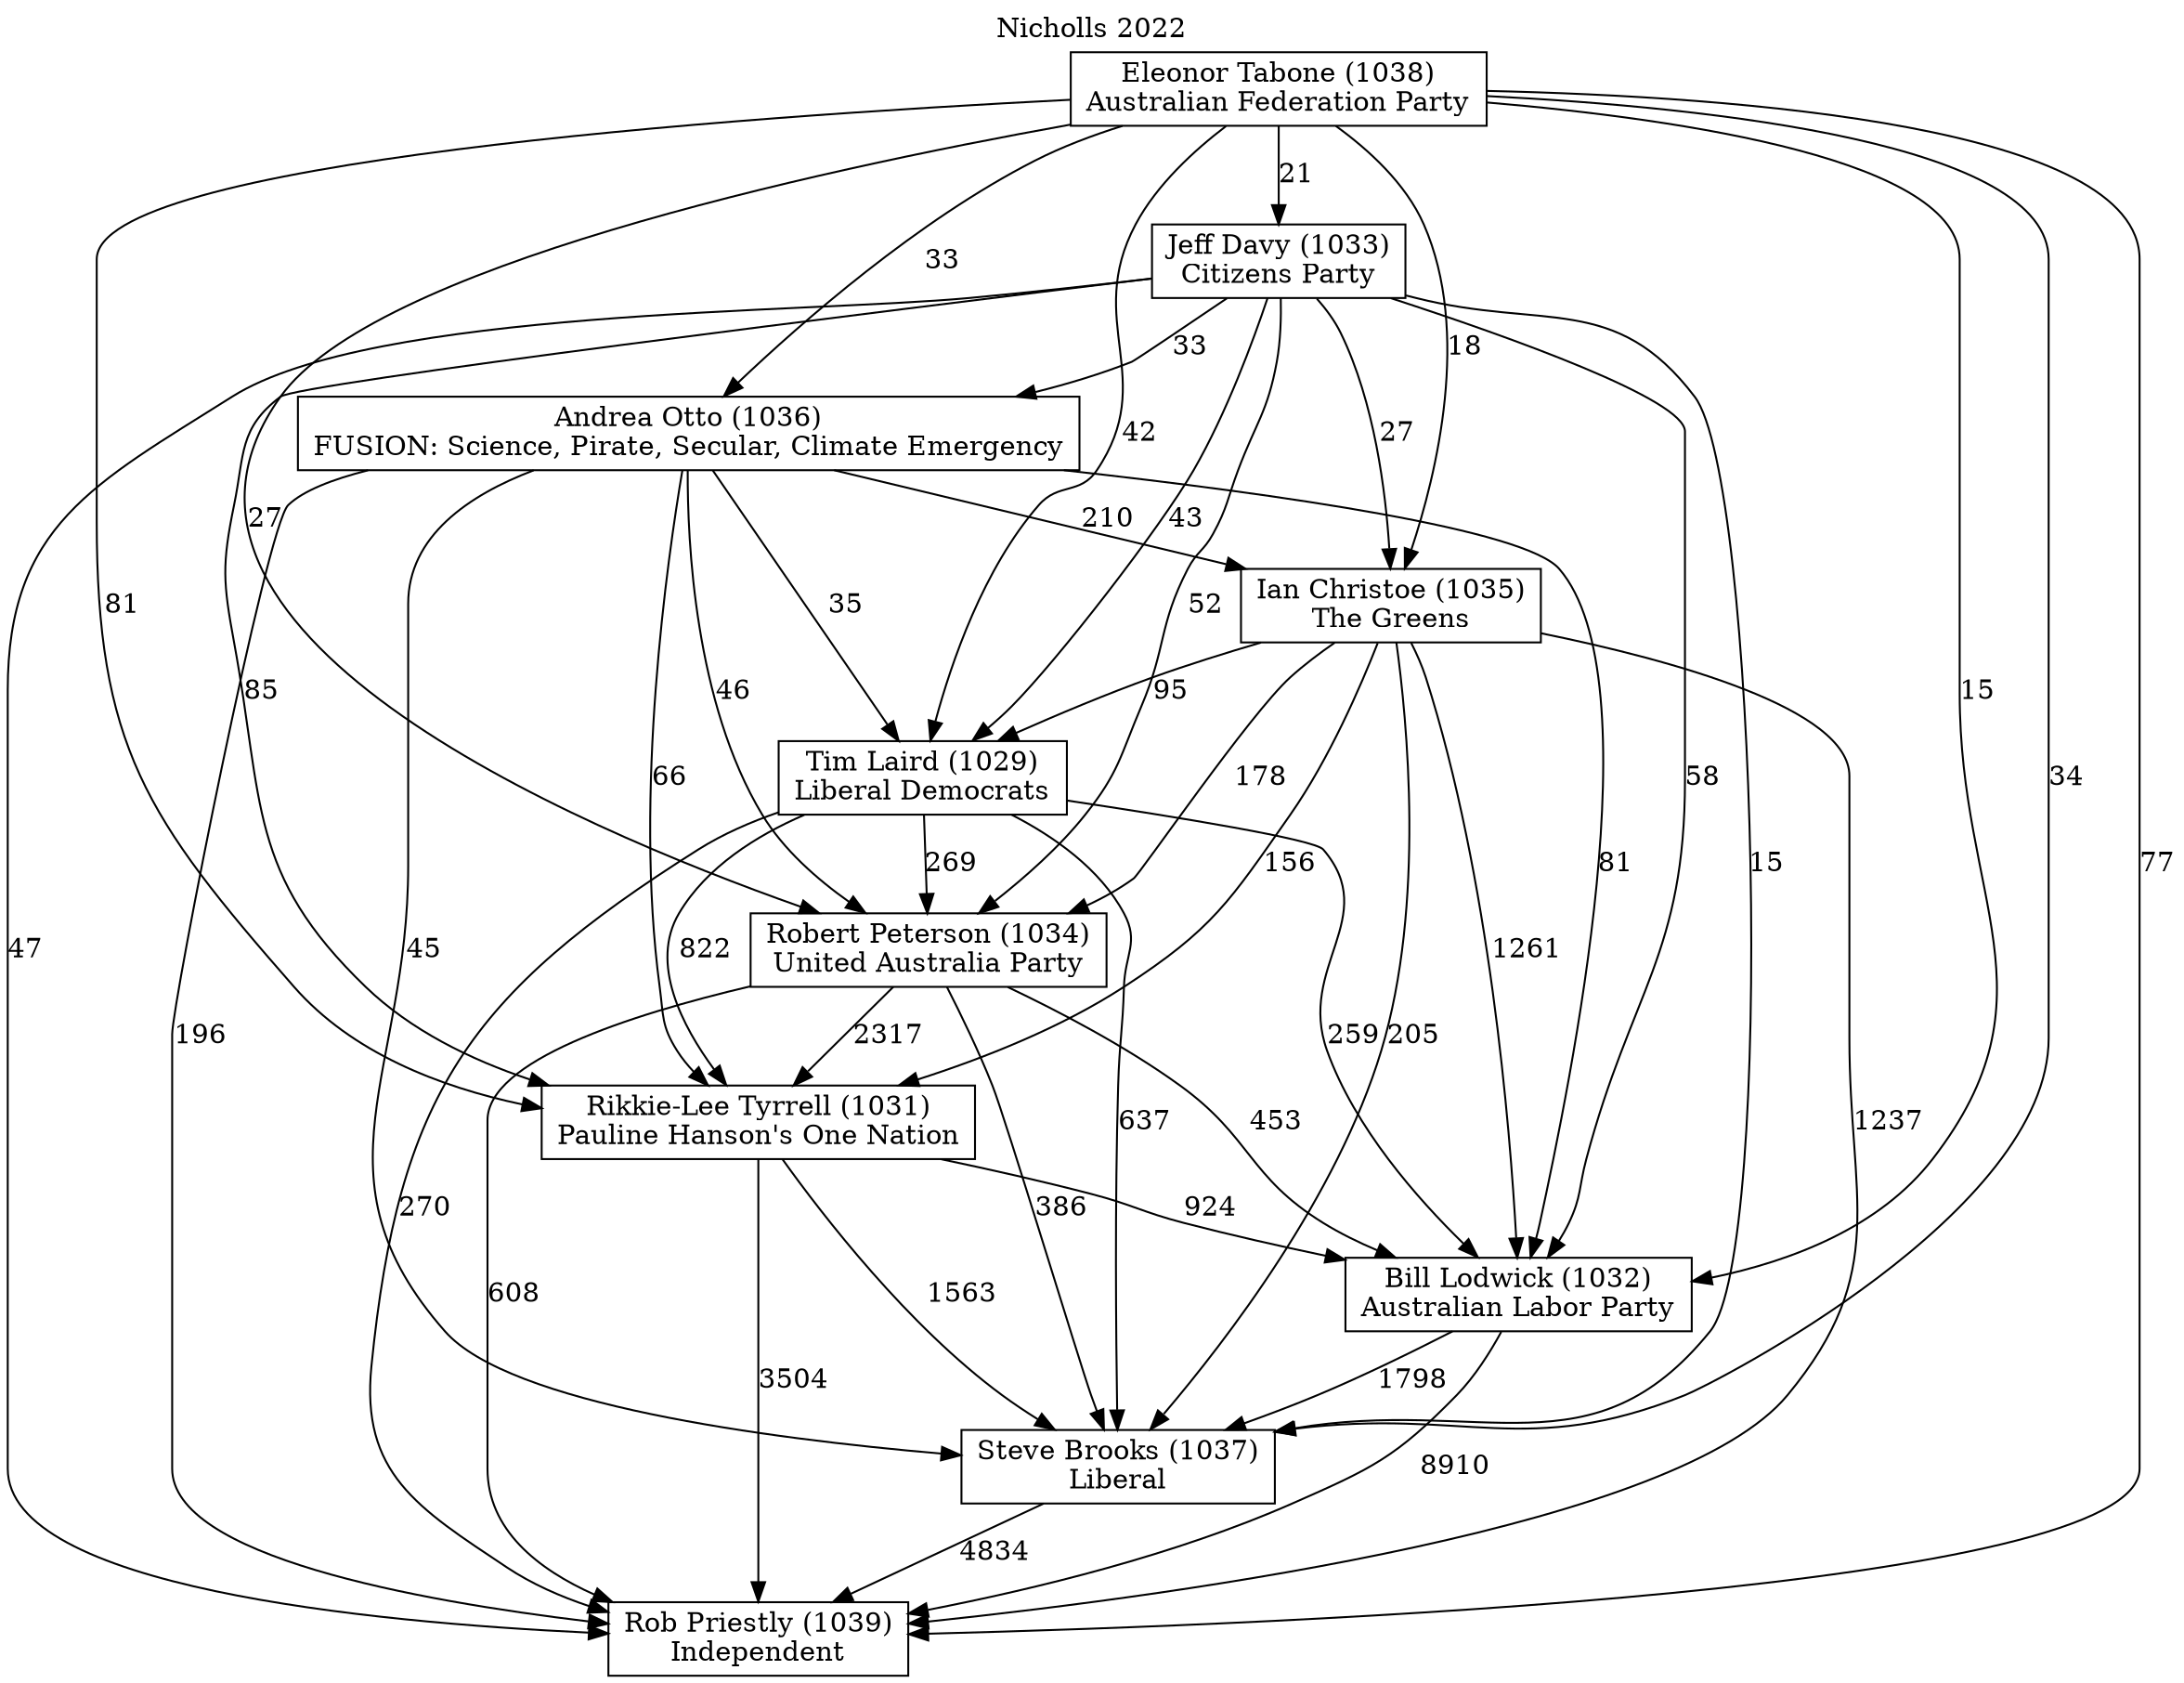 // House preference flow
digraph "Rob Priestly (1039)_Nicholls_2022" {
	graph [label="Nicholls 2022" labelloc=t mclimit=10]
	node [shape=box]
	"Steve Brooks (1037)" [label="Steve Brooks (1037)
Liberal"]
	"Eleonor Tabone (1038)" [label="Eleonor Tabone (1038)
Australian Federation Party"]
	"Andrea Otto (1036)" [label="Andrea Otto (1036)
FUSION: Science, Pirate, Secular, Climate Emergency"]
	"Rikkie-Lee Tyrrell (1031)" [label="Rikkie-Lee Tyrrell (1031)
Pauline Hanson's One Nation"]
	"Robert Peterson (1034)" [label="Robert Peterson (1034)
United Australia Party"]
	"Ian Christoe (1035)" [label="Ian Christoe (1035)
The Greens"]
	"Jeff Davy (1033)" [label="Jeff Davy (1033)
Citizens Party"]
	"Rob Priestly (1039)" [label="Rob Priestly (1039)
Independent"]
	"Bill Lodwick (1032)" [label="Bill Lodwick (1032)
Australian Labor Party"]
	"Tim Laird (1029)" [label="Tim Laird (1029)
Liberal Democrats"]
	"Ian Christoe (1035)" -> "Tim Laird (1029)" [label=95]
	"Andrea Otto (1036)" -> "Ian Christoe (1035)" [label=210]
	"Andrea Otto (1036)" -> "Rob Priestly (1039)" [label=196]
	"Eleonor Tabone (1038)" -> "Jeff Davy (1033)" [label=21]
	"Eleonor Tabone (1038)" -> "Rob Priestly (1039)" [label=77]
	"Andrea Otto (1036)" -> "Bill Lodwick (1032)" [label=81]
	"Tim Laird (1029)" -> "Rikkie-Lee Tyrrell (1031)" [label=822]
	"Eleonor Tabone (1038)" -> "Steve Brooks (1037)" [label=34]
	"Tim Laird (1029)" -> "Robert Peterson (1034)" [label=269]
	"Jeff Davy (1033)" -> "Rikkie-Lee Tyrrell (1031)" [label=85]
	"Robert Peterson (1034)" -> "Steve Brooks (1037)" [label=386]
	"Andrea Otto (1036)" -> "Robert Peterson (1034)" [label=46]
	"Robert Peterson (1034)" -> "Bill Lodwick (1032)" [label=453]
	"Ian Christoe (1035)" -> "Steve Brooks (1037)" [label=205]
	"Rikkie-Lee Tyrrell (1031)" -> "Steve Brooks (1037)" [label=1563]
	"Jeff Davy (1033)" -> "Steve Brooks (1037)" [label=15]
	"Andrea Otto (1036)" -> "Tim Laird (1029)" [label=35]
	"Eleonor Tabone (1038)" -> "Andrea Otto (1036)" [label=33]
	"Jeff Davy (1033)" -> "Bill Lodwick (1032)" [label=58]
	"Bill Lodwick (1032)" -> "Steve Brooks (1037)" [label=1798]
	"Ian Christoe (1035)" -> "Robert Peterson (1034)" [label=178]
	"Robert Peterson (1034)" -> "Rikkie-Lee Tyrrell (1031)" [label=2317]
	"Tim Laird (1029)" -> "Bill Lodwick (1032)" [label=259]
	"Eleonor Tabone (1038)" -> "Rikkie-Lee Tyrrell (1031)" [label=81]
	"Ian Christoe (1035)" -> "Bill Lodwick (1032)" [label=1261]
	"Steve Brooks (1037)" -> "Rob Priestly (1039)" [label=4834]
	"Rikkie-Lee Tyrrell (1031)" -> "Rob Priestly (1039)" [label=3504]
	"Jeff Davy (1033)" -> "Robert Peterson (1034)" [label=52]
	"Jeff Davy (1033)" -> "Rob Priestly (1039)" [label=47]
	"Eleonor Tabone (1038)" -> "Ian Christoe (1035)" [label=18]
	"Tim Laird (1029)" -> "Rob Priestly (1039)" [label=270]
	"Andrea Otto (1036)" -> "Steve Brooks (1037)" [label=45]
	"Robert Peterson (1034)" -> "Rob Priestly (1039)" [label=608]
	"Eleonor Tabone (1038)" -> "Tim Laird (1029)" [label=42]
	"Rikkie-Lee Tyrrell (1031)" -> "Bill Lodwick (1032)" [label=924]
	"Jeff Davy (1033)" -> "Tim Laird (1029)" [label=43]
	"Tim Laird (1029)" -> "Steve Brooks (1037)" [label=637]
	"Jeff Davy (1033)" -> "Andrea Otto (1036)" [label=33]
	"Jeff Davy (1033)" -> "Ian Christoe (1035)" [label=27]
	"Andrea Otto (1036)" -> "Rikkie-Lee Tyrrell (1031)" [label=66]
	"Eleonor Tabone (1038)" -> "Bill Lodwick (1032)" [label=15]
	"Eleonor Tabone (1038)" -> "Robert Peterson (1034)" [label=27]
	"Bill Lodwick (1032)" -> "Rob Priestly (1039)" [label=8910]
	"Ian Christoe (1035)" -> "Rob Priestly (1039)" [label=1237]
	"Ian Christoe (1035)" -> "Rikkie-Lee Tyrrell (1031)" [label=156]
}
